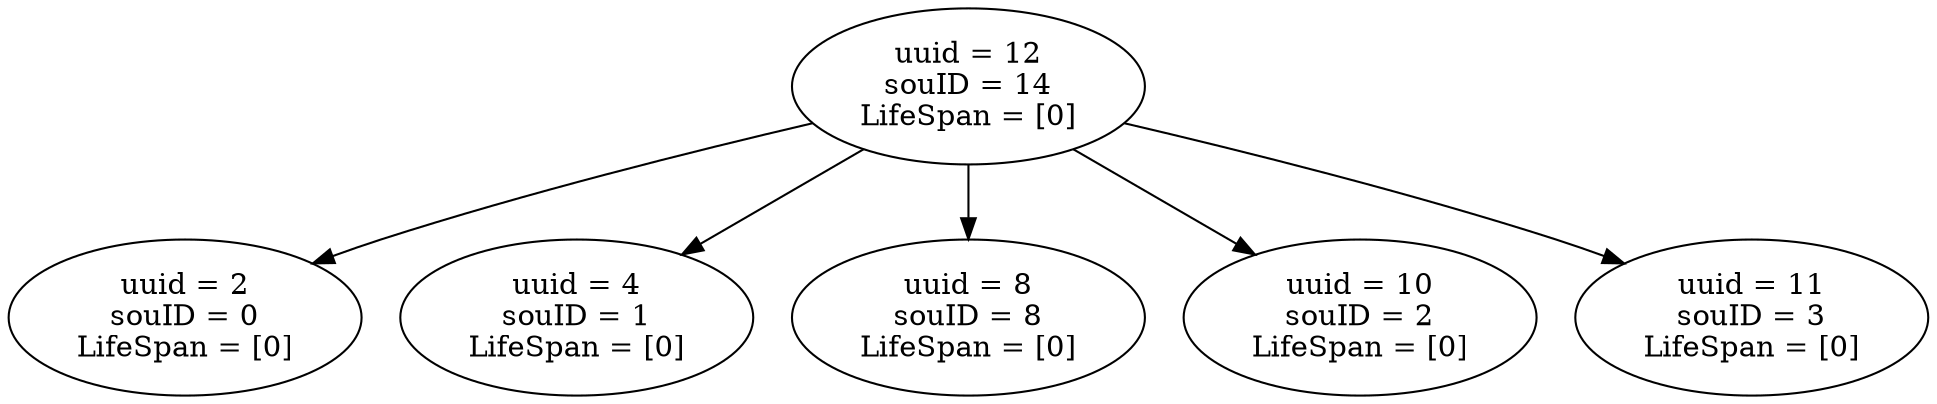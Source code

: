 // IindexGraph
digraph {
	2 [label="uuid = 2
souID = 0
LifeSpan = [0]"]
	4 [label="uuid = 4
souID = 1
LifeSpan = [0]"]
	8 [label="uuid = 8
souID = 8
LifeSpan = [0]"]
	10 [label="uuid = 10
souID = 2
LifeSpan = [0]"]
	11 [label="uuid = 11
souID = 3
LifeSpan = [0]"]
	12 [label="uuid = 12
souID = 14
LifeSpan = [0]"]
	12 -> 4
	12 -> 11
	12 -> 10
	12 -> 8
	12 -> 2
}
